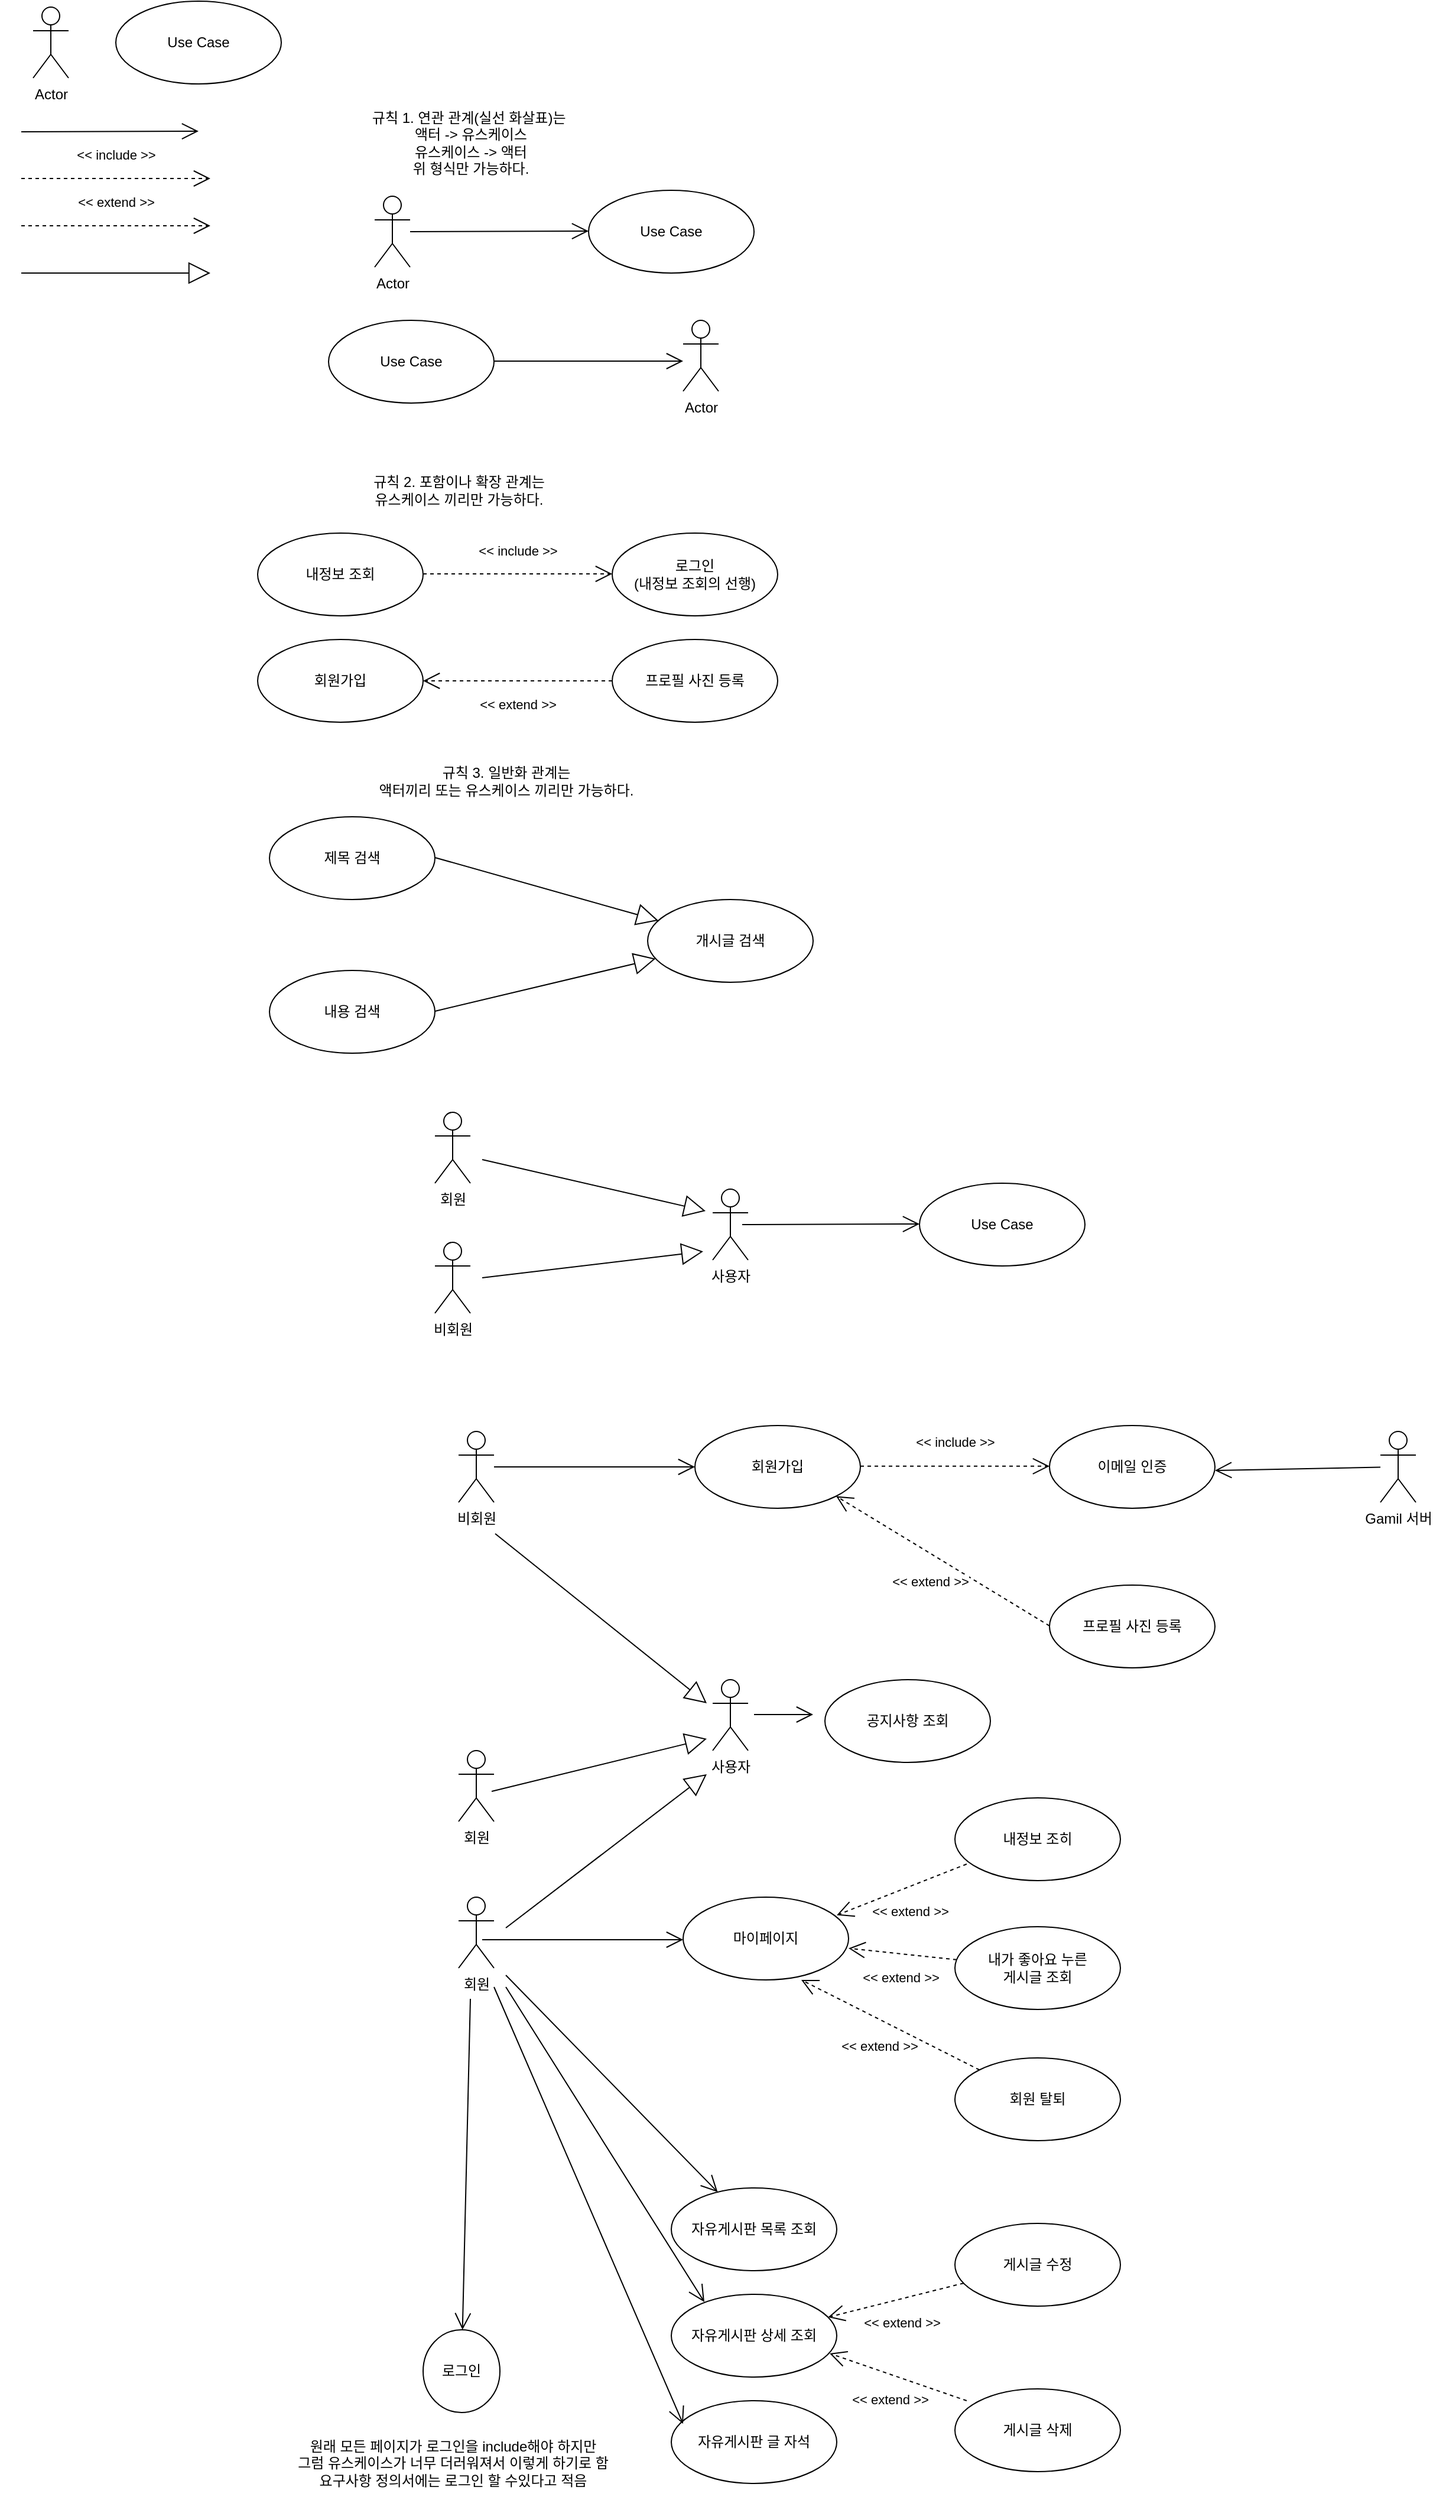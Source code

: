 <mxfile version="21.5.1" type="device">
  <diagram name="페이지-1" id="Vdu65TNva8CZYcfBAgPl">
    <mxGraphModel dx="1333" dy="925" grid="1" gridSize="10" guides="1" tooltips="1" connect="1" arrows="1" fold="1" page="1" pageScale="1" pageWidth="827" pageHeight="1169" math="0" shadow="0">
      <root>
        <mxCell id="0" />
        <mxCell id="1" parent="0" />
        <mxCell id="474z-RxB69pdFy8tJQOy-4" value="Use Case" style="ellipse;whiteSpace=wrap;html=1;" vertex="1" parent="1">
          <mxGeometry x="180" y="90" width="140" height="70" as="geometry" />
        </mxCell>
        <mxCell id="474z-RxB69pdFy8tJQOy-12" value="&amp;lt;&amp;lt; include &amp;gt;&amp;gt;" style="endArrow=open;endSize=12;dashed=1;html=1;rounded=0;" edge="1" parent="1">
          <mxGeometry y="20" width="160" relative="1" as="geometry">
            <mxPoint x="100" y="240" as="sourcePoint" />
            <mxPoint x="260" y="240" as="targetPoint" />
            <mxPoint as="offset" />
          </mxGeometry>
        </mxCell>
        <mxCell id="474z-RxB69pdFy8tJQOy-13" value="&amp;lt;&amp;lt; extend &amp;gt;&amp;gt;" style="endArrow=open;endSize=12;dashed=1;html=1;rounded=0;" edge="1" parent="1">
          <mxGeometry y="20" width="160" relative="1" as="geometry">
            <mxPoint x="100" y="280" as="sourcePoint" />
            <mxPoint x="260" y="280" as="targetPoint" />
            <mxPoint as="offset" />
          </mxGeometry>
        </mxCell>
        <mxCell id="474z-RxB69pdFy8tJQOy-16" value="" style="endArrow=block;endSize=16;endFill=0;html=1;rounded=0;" edge="1" parent="1">
          <mxGeometry y="10" width="160" relative="1" as="geometry">
            <mxPoint x="100" y="320" as="sourcePoint" />
            <mxPoint x="260" y="320" as="targetPoint" />
            <mxPoint as="offset" />
          </mxGeometry>
        </mxCell>
        <mxCell id="474z-RxB69pdFy8tJQOy-17" value="규칙 1. 연관 관계(실선 화살표)는&amp;nbsp;&lt;br&gt;액터 -&amp;gt; 유스케이스&lt;br&gt;유스케이스 -&amp;gt; 액터&lt;br&gt;위 형식만 가능하다." style="text;html=1;align=center;verticalAlign=middle;resizable=0;points=[];autosize=1;strokeColor=none;fillColor=none;" vertex="1" parent="1">
          <mxGeometry x="380" y="175" width="200" height="70" as="geometry" />
        </mxCell>
        <mxCell id="474z-RxB69pdFy8tJQOy-21" value="Actor" style="shape=umlActor;verticalLabelPosition=bottom;verticalAlign=top;html=1;" vertex="1" parent="1">
          <mxGeometry x="399" y="255" width="30" height="60" as="geometry" />
        </mxCell>
        <mxCell id="474z-RxB69pdFy8tJQOy-22" value="Use Case" style="ellipse;whiteSpace=wrap;html=1;" vertex="1" parent="1">
          <mxGeometry x="580" y="250" width="140" height="70" as="geometry" />
        </mxCell>
        <mxCell id="474z-RxB69pdFy8tJQOy-28" value="Use Case" style="ellipse;whiteSpace=wrap;html=1;" vertex="1" parent="1">
          <mxGeometry x="360" y="360" width="140" height="70" as="geometry" />
        </mxCell>
        <mxCell id="474z-RxB69pdFy8tJQOy-32" value="Actor" style="shape=umlActor;verticalLabelPosition=bottom;verticalAlign=top;html=1;" vertex="1" parent="1">
          <mxGeometry x="660" y="360" width="30" height="60" as="geometry" />
        </mxCell>
        <mxCell id="474z-RxB69pdFy8tJQOy-37" value="" style="endArrow=open;endFill=1;endSize=12;html=1;rounded=0;" edge="1" parent="1">
          <mxGeometry width="160" relative="1" as="geometry">
            <mxPoint x="500" y="394.5" as="sourcePoint" />
            <mxPoint x="660" y="394.5" as="targetPoint" />
          </mxGeometry>
        </mxCell>
        <mxCell id="474z-RxB69pdFy8tJQOy-38" value="" style="endArrow=open;endFill=1;endSize=12;html=1;rounded=0;" edge="1" parent="1" source="474z-RxB69pdFy8tJQOy-21">
          <mxGeometry width="160" relative="1" as="geometry">
            <mxPoint x="430" y="285" as="sourcePoint" />
            <mxPoint x="580" y="284.5" as="targetPoint" />
          </mxGeometry>
        </mxCell>
        <mxCell id="474z-RxB69pdFy8tJQOy-39" value="규칙 2. 포함이나 확장 관계는&lt;br&gt;유스케이스 끼리만 가능하다." style="text;html=1;align=center;verticalAlign=middle;resizable=0;points=[];autosize=1;strokeColor=none;fillColor=none;" vertex="1" parent="1">
          <mxGeometry x="380" y="484" width="180" height="40" as="geometry" />
        </mxCell>
        <mxCell id="474z-RxB69pdFy8tJQOy-43" value="내정보 조회" style="ellipse;whiteSpace=wrap;html=1;" vertex="1" parent="1">
          <mxGeometry x="300" y="540" width="140" height="70" as="geometry" />
        </mxCell>
        <mxCell id="474z-RxB69pdFy8tJQOy-44" value="로그인&lt;br&gt;(내정보 조회의 선행)" style="ellipse;whiteSpace=wrap;html=1;" vertex="1" parent="1">
          <mxGeometry x="600" y="540" width="140" height="70" as="geometry" />
        </mxCell>
        <mxCell id="474z-RxB69pdFy8tJQOy-46" value="&amp;lt;&amp;lt; include &amp;gt;&amp;gt;" style="endArrow=open;endSize=12;dashed=1;html=1;rounded=0;" edge="1" parent="1">
          <mxGeometry y="20" width="160" relative="1" as="geometry">
            <mxPoint x="440" y="574.5" as="sourcePoint" />
            <mxPoint x="600" y="574.5" as="targetPoint" />
            <mxPoint as="offset" />
          </mxGeometry>
        </mxCell>
        <mxCell id="474z-RxB69pdFy8tJQOy-47" value="회원가입" style="ellipse;whiteSpace=wrap;html=1;" vertex="1" parent="1">
          <mxGeometry x="300" y="630" width="140" height="70" as="geometry" />
        </mxCell>
        <mxCell id="474z-RxB69pdFy8tJQOy-48" value="프로필 사진 등록" style="ellipse;whiteSpace=wrap;html=1;" vertex="1" parent="1">
          <mxGeometry x="600" y="630" width="140" height="70" as="geometry" />
        </mxCell>
        <mxCell id="474z-RxB69pdFy8tJQOy-53" value="&amp;lt;&amp;lt; extend &amp;gt;&amp;gt;" style="endArrow=open;endSize=12;dashed=1;html=1;rounded=0;exitX=0;exitY=0.5;exitDx=0;exitDy=0;" edge="1" parent="1" source="474z-RxB69pdFy8tJQOy-48">
          <mxGeometry y="20" width="160" relative="1" as="geometry">
            <mxPoint x="590" y="664.5" as="sourcePoint" />
            <mxPoint x="440" y="665" as="targetPoint" />
            <mxPoint as="offset" />
          </mxGeometry>
        </mxCell>
        <mxCell id="474z-RxB69pdFy8tJQOy-55" value="규칙 3. 일반화 관계는&lt;br&gt;액터끼리 또는 유스케이스 끼리만 가능하다." style="text;html=1;align=center;verticalAlign=middle;resizable=0;points=[];autosize=1;strokeColor=none;fillColor=none;" vertex="1" parent="1">
          <mxGeometry x="380" y="730" width="260" height="40" as="geometry" />
        </mxCell>
        <mxCell id="474z-RxB69pdFy8tJQOy-56" value="제목 검색" style="ellipse;whiteSpace=wrap;html=1;" vertex="1" parent="1">
          <mxGeometry x="310" y="780" width="140" height="70" as="geometry" />
        </mxCell>
        <mxCell id="474z-RxB69pdFy8tJQOy-57" value="개시글 검색" style="ellipse;whiteSpace=wrap;html=1;" vertex="1" parent="1">
          <mxGeometry x="630" y="850" width="140" height="70" as="geometry" />
        </mxCell>
        <mxCell id="474z-RxB69pdFy8tJQOy-58" value="내용 검색" style="ellipse;whiteSpace=wrap;html=1;" vertex="1" parent="1">
          <mxGeometry x="310" y="910" width="140" height="70" as="geometry" />
        </mxCell>
        <mxCell id="474z-RxB69pdFy8tJQOy-59" value="" style="endArrow=block;endSize=16;endFill=0;html=1;rounded=0;" edge="1" parent="1" target="474z-RxB69pdFy8tJQOy-57">
          <mxGeometry y="10" width="160" relative="1" as="geometry">
            <mxPoint x="450" y="944.5" as="sourcePoint" />
            <mxPoint x="610" y="944.5" as="targetPoint" />
            <mxPoint as="offset" />
          </mxGeometry>
        </mxCell>
        <mxCell id="474z-RxB69pdFy8tJQOy-60" value="" style="endArrow=block;endSize=16;endFill=0;html=1;rounded=0;" edge="1" parent="1" target="474z-RxB69pdFy8tJQOy-57">
          <mxGeometry y="10" width="160" relative="1" as="geometry">
            <mxPoint x="450" y="814.5" as="sourcePoint" />
            <mxPoint x="637" y="770" as="targetPoint" />
            <mxPoint as="offset" />
          </mxGeometry>
        </mxCell>
        <mxCell id="474z-RxB69pdFy8tJQOy-61" value="회원" style="shape=umlActor;verticalLabelPosition=bottom;verticalAlign=top;html=1;" vertex="1" parent="1">
          <mxGeometry x="450" y="1030" width="30" height="60" as="geometry" />
        </mxCell>
        <mxCell id="474z-RxB69pdFy8tJQOy-64" value="비회원" style="shape=umlActor;verticalLabelPosition=bottom;verticalAlign=top;html=1;" vertex="1" parent="1">
          <mxGeometry x="450" y="1140" width="30" height="60" as="geometry" />
        </mxCell>
        <mxCell id="474z-RxB69pdFy8tJQOy-88" value="" style="endArrow=block;endSize=16;endFill=0;html=1;rounded=0;" edge="1" parent="1">
          <mxGeometry y="10" width="160" relative="1" as="geometry">
            <mxPoint x="490" y="1070" as="sourcePoint" />
            <mxPoint x="679" y="1113.5" as="targetPoint" />
            <mxPoint as="offset" />
          </mxGeometry>
        </mxCell>
        <mxCell id="474z-RxB69pdFy8tJQOy-89" value="" style="endArrow=block;endSize=16;endFill=0;html=1;rounded=0;" edge="1" parent="1">
          <mxGeometry y="10" width="160" relative="1" as="geometry">
            <mxPoint x="490" y="1170" as="sourcePoint" />
            <mxPoint x="677" y="1147.75" as="targetPoint" />
            <mxPoint as="offset" />
          </mxGeometry>
        </mxCell>
        <mxCell id="474z-RxB69pdFy8tJQOy-91" value="Use Case" style="ellipse;whiteSpace=wrap;html=1;" vertex="1" parent="1">
          <mxGeometry x="860" y="1090" width="140" height="70" as="geometry" />
        </mxCell>
        <mxCell id="474z-RxB69pdFy8tJQOy-99" value="사용자" style="shape=umlActor;verticalLabelPosition=bottom;verticalAlign=top;html=1;" vertex="1" parent="1">
          <mxGeometry x="685" y="1095" width="30" height="60" as="geometry" />
        </mxCell>
        <mxCell id="474z-RxB69pdFy8tJQOy-100" value="Actor" style="shape=umlActor;verticalLabelPosition=bottom;verticalAlign=top;html=1;" vertex="1" parent="1">
          <mxGeometry x="110" y="95" width="30" height="60" as="geometry" />
        </mxCell>
        <mxCell id="474z-RxB69pdFy8tJQOy-107" value="" style="endArrow=open;endFill=1;endSize=12;html=1;rounded=0;" edge="1" parent="1">
          <mxGeometry width="160" relative="1" as="geometry">
            <mxPoint x="100" y="200.5" as="sourcePoint" />
            <mxPoint x="250" y="200" as="targetPoint" />
          </mxGeometry>
        </mxCell>
        <mxCell id="474z-RxB69pdFy8tJQOy-108" value="" style="endArrow=open;endFill=1;endSize=12;html=1;rounded=0;" edge="1" parent="1">
          <mxGeometry width="160" relative="1" as="geometry">
            <mxPoint x="710" y="1125" as="sourcePoint" />
            <mxPoint x="860" y="1124.5" as="targetPoint" />
          </mxGeometry>
        </mxCell>
        <mxCell id="474z-RxB69pdFy8tJQOy-109" value="비회원" style="shape=umlActor;verticalLabelPosition=bottom;verticalAlign=top;html=1;" vertex="1" parent="1">
          <mxGeometry x="470" y="1300" width="30" height="60" as="geometry" />
        </mxCell>
        <mxCell id="474z-RxB69pdFy8tJQOy-110" value="" style="endArrow=open;endFill=1;endSize=12;html=1;rounded=0;entryX=0;entryY=0.5;entryDx=0;entryDy=0;" edge="1" parent="1" source="474z-RxB69pdFy8tJQOy-109" target="474z-RxB69pdFy8tJQOy-111">
          <mxGeometry width="160" relative="1" as="geometry">
            <mxPoint x="510" y="1330" as="sourcePoint" />
            <mxPoint x="660" y="1329.5" as="targetPoint" />
          </mxGeometry>
        </mxCell>
        <mxCell id="474z-RxB69pdFy8tJQOy-111" value="회원가입" style="ellipse;whiteSpace=wrap;html=1;" vertex="1" parent="1">
          <mxGeometry x="670" y="1295" width="140" height="70" as="geometry" />
        </mxCell>
        <mxCell id="474z-RxB69pdFy8tJQOy-112" value="&amp;lt;&amp;lt; include &amp;gt;&amp;gt;" style="endArrow=open;endSize=12;dashed=1;html=1;rounded=0;" edge="1" parent="1">
          <mxGeometry y="20" width="160" relative="1" as="geometry">
            <mxPoint x="810" y="1329.41" as="sourcePoint" />
            <mxPoint x="970" y="1329.41" as="targetPoint" />
            <mxPoint as="offset" />
          </mxGeometry>
        </mxCell>
        <mxCell id="474z-RxB69pdFy8tJQOy-113" value="이메일 인증" style="ellipse;whiteSpace=wrap;html=1;" vertex="1" parent="1">
          <mxGeometry x="970" y="1295" width="140" height="70" as="geometry" />
        </mxCell>
        <mxCell id="474z-RxB69pdFy8tJQOy-114" value="Gamil 서버" style="shape=umlActor;verticalLabelPosition=bottom;verticalAlign=top;html=1;" vertex="1" parent="1">
          <mxGeometry x="1250" y="1300" width="30" height="60" as="geometry" />
        </mxCell>
        <mxCell id="474z-RxB69pdFy8tJQOy-115" value="" style="endArrow=open;endFill=1;endSize=12;html=1;rounded=0;" edge="1" parent="1" source="474z-RxB69pdFy8tJQOy-114">
          <mxGeometry width="160" relative="1" as="geometry">
            <mxPoint x="1340" y="1327" as="sourcePoint" />
            <mxPoint x="1110" y="1333" as="targetPoint" />
          </mxGeometry>
        </mxCell>
        <mxCell id="474z-RxB69pdFy8tJQOy-117" value="프로필 사진 등록" style="ellipse;whiteSpace=wrap;html=1;" vertex="1" parent="1">
          <mxGeometry x="970" y="1430" width="140" height="70" as="geometry" />
        </mxCell>
        <mxCell id="474z-RxB69pdFy8tJQOy-118" value="&amp;lt;&amp;lt; extend &amp;gt;&amp;gt;" style="endArrow=open;endSize=12;dashed=1;html=1;rounded=0;exitX=0;exitY=0.5;exitDx=0;exitDy=0;entryX=1;entryY=1;entryDx=0;entryDy=0;" edge="1" parent="1" target="474z-RxB69pdFy8tJQOy-111">
          <mxGeometry y="20" width="160" relative="1" as="geometry">
            <mxPoint x="970" y="1464.5" as="sourcePoint" />
            <mxPoint x="810" y="1464.5" as="targetPoint" />
            <mxPoint as="offset" />
          </mxGeometry>
        </mxCell>
        <mxCell id="474z-RxB69pdFy8tJQOy-119" value="회원" style="shape=umlActor;verticalLabelPosition=bottom;verticalAlign=top;html=1;" vertex="1" parent="1">
          <mxGeometry x="470" y="1694" width="30" height="60" as="geometry" />
        </mxCell>
        <mxCell id="474z-RxB69pdFy8tJQOy-120" value="사용자" style="shape=umlActor;verticalLabelPosition=bottom;verticalAlign=top;html=1;" vertex="1" parent="1">
          <mxGeometry x="685" y="1510" width="30" height="60" as="geometry" />
        </mxCell>
        <mxCell id="474z-RxB69pdFy8tJQOy-121" value="" style="endArrow=block;endSize=16;endFill=0;html=1;rounded=0;" edge="1" parent="1">
          <mxGeometry y="10" width="160" relative="1" as="geometry">
            <mxPoint x="498" y="1604.5" as="sourcePoint" />
            <mxPoint x="680" y="1560" as="targetPoint" />
            <mxPoint as="offset" />
          </mxGeometry>
        </mxCell>
        <mxCell id="474z-RxB69pdFy8tJQOy-122" value="" style="endArrow=block;endSize=16;endFill=0;html=1;rounded=0;" edge="1" parent="1">
          <mxGeometry y="10" width="160" relative="1" as="geometry">
            <mxPoint x="501" y="1386.5" as="sourcePoint" />
            <mxPoint x="680" y="1530" as="targetPoint" />
            <mxPoint as="offset" />
          </mxGeometry>
        </mxCell>
        <mxCell id="474z-RxB69pdFy8tJQOy-123" value="공지사항 조회" style="ellipse;whiteSpace=wrap;html=1;" vertex="1" parent="1">
          <mxGeometry x="780" y="1510" width="140" height="70" as="geometry" />
        </mxCell>
        <mxCell id="474z-RxB69pdFy8tJQOy-124" value="" style="endArrow=open;endFill=1;endSize=12;html=1;rounded=0;" edge="1" parent="1">
          <mxGeometry width="160" relative="1" as="geometry">
            <mxPoint x="720" y="1539.5" as="sourcePoint" />
            <mxPoint x="770" y="1539.5" as="targetPoint" />
          </mxGeometry>
        </mxCell>
        <mxCell id="474z-RxB69pdFy8tJQOy-126" value="회원" style="shape=umlActor;verticalLabelPosition=bottom;verticalAlign=top;html=1;" vertex="1" parent="1">
          <mxGeometry x="470" y="1570" width="30" height="60" as="geometry" />
        </mxCell>
        <mxCell id="474z-RxB69pdFy8tJQOy-127" value="" style="endArrow=block;endSize=16;endFill=0;html=1;rounded=0;" edge="1" parent="1">
          <mxGeometry y="10" width="160" relative="1" as="geometry">
            <mxPoint x="510" y="1720" as="sourcePoint" />
            <mxPoint x="680" y="1590" as="targetPoint" />
            <mxPoint as="offset" />
          </mxGeometry>
        </mxCell>
        <mxCell id="474z-RxB69pdFy8tJQOy-132" value="" style="endArrow=open;endFill=1;endSize=12;html=1;rounded=0;entryX=0;entryY=0.5;entryDx=0;entryDy=0;" edge="1" parent="1">
          <mxGeometry width="160" relative="1" as="geometry">
            <mxPoint x="490" y="1730" as="sourcePoint" />
            <mxPoint x="660" y="1730" as="targetPoint" />
          </mxGeometry>
        </mxCell>
        <mxCell id="474z-RxB69pdFy8tJQOy-133" value="마이페이지" style="ellipse;whiteSpace=wrap;html=1;" vertex="1" parent="1">
          <mxGeometry x="660" y="1694" width="140" height="70" as="geometry" />
        </mxCell>
        <mxCell id="474z-RxB69pdFy8tJQOy-134" value="내정보 조히" style="ellipse;whiteSpace=wrap;html=1;" vertex="1" parent="1">
          <mxGeometry x="890" y="1610" width="140" height="70" as="geometry" />
        </mxCell>
        <mxCell id="474z-RxB69pdFy8tJQOy-136" value="내가 좋아요 누른&lt;br&gt;게시글 조회" style="ellipse;whiteSpace=wrap;html=1;" vertex="1" parent="1">
          <mxGeometry x="890" y="1719" width="140" height="70" as="geometry" />
        </mxCell>
        <mxCell id="474z-RxB69pdFy8tJQOy-137" value="회원 탈퇴" style="ellipse;whiteSpace=wrap;html=1;" vertex="1" parent="1">
          <mxGeometry x="890" y="1830" width="140" height="70" as="geometry" />
        </mxCell>
        <mxCell id="474z-RxB69pdFy8tJQOy-141" value="&amp;lt;&amp;lt; extend &amp;gt;&amp;gt;" style="endArrow=open;endSize=12;dashed=1;html=1;rounded=0;entryX=1;entryY=1;entryDx=0;entryDy=0;exitX=0.071;exitY=0.8;exitDx=0;exitDy=0;exitPerimeter=0;" edge="1" parent="1" source="474z-RxB69pdFy8tJQOy-134">
          <mxGeometry y="20" width="160" relative="1" as="geometry">
            <mxPoint x="1000" y="1610" as="sourcePoint" />
            <mxPoint x="790" y="1709.25" as="targetPoint" />
            <mxPoint as="offset" />
          </mxGeometry>
        </mxCell>
        <mxCell id="474z-RxB69pdFy8tJQOy-142" value="&amp;lt;&amp;lt; extend &amp;gt;&amp;gt;" style="endArrow=open;endSize=12;dashed=1;html=1;rounded=0;entryX=1;entryY=1;entryDx=0;entryDy=0;" edge="1" parent="1" source="474z-RxB69pdFy8tJQOy-136">
          <mxGeometry y="20" width="160" relative="1" as="geometry">
            <mxPoint x="910" y="1694" as="sourcePoint" />
            <mxPoint x="800" y="1737.25" as="targetPoint" />
            <mxPoint as="offset" />
          </mxGeometry>
        </mxCell>
        <mxCell id="474z-RxB69pdFy8tJQOy-143" value="&amp;lt;&amp;lt; extend &amp;gt;&amp;gt;" style="endArrow=open;endSize=12;dashed=1;html=1;rounded=0;entryX=1;entryY=1;entryDx=0;entryDy=0;" edge="1" parent="1" source="474z-RxB69pdFy8tJQOy-137">
          <mxGeometry y="20" width="160" relative="1" as="geometry">
            <mxPoint x="851" y="1773.75" as="sourcePoint" />
            <mxPoint x="760" y="1764" as="targetPoint" />
            <mxPoint as="offset" />
          </mxGeometry>
        </mxCell>
        <mxCell id="474z-RxB69pdFy8tJQOy-144" value="자유게시판 목록 조회&lt;br&gt;" style="ellipse;whiteSpace=wrap;html=1;" vertex="1" parent="1">
          <mxGeometry x="650" y="1940" width="140" height="70" as="geometry" />
        </mxCell>
        <mxCell id="474z-RxB69pdFy8tJQOy-145" value="" style="endArrow=open;endFill=1;endSize=12;html=1;rounded=0;" edge="1" parent="1" target="474z-RxB69pdFy8tJQOy-144">
          <mxGeometry width="160" relative="1" as="geometry">
            <mxPoint x="510" y="1760" as="sourcePoint" />
            <mxPoint x="650" y="1770" as="targetPoint" />
          </mxGeometry>
        </mxCell>
        <mxCell id="474z-RxB69pdFy8tJQOy-146" value="자유게시판 상세 조회" style="ellipse;whiteSpace=wrap;html=1;" vertex="1" parent="1">
          <mxGeometry x="650" y="2030" width="140" height="70" as="geometry" />
        </mxCell>
        <mxCell id="474z-RxB69pdFy8tJQOy-147" value="자유게시판 글 자석" style="ellipse;whiteSpace=wrap;html=1;" vertex="1" parent="1">
          <mxGeometry x="650" y="2120" width="140" height="70" as="geometry" />
        </mxCell>
        <mxCell id="474z-RxB69pdFy8tJQOy-148" value="" style="endArrow=open;endFill=1;endSize=12;html=1;rounded=0;entryX=0.2;entryY=0.093;entryDx=0;entryDy=0;entryPerimeter=0;" edge="1" parent="1" target="474z-RxB69pdFy8tJQOy-146">
          <mxGeometry width="160" relative="1" as="geometry">
            <mxPoint x="510" y="1770" as="sourcePoint" />
            <mxPoint x="660" y="2075" as="targetPoint" />
          </mxGeometry>
        </mxCell>
        <mxCell id="474z-RxB69pdFy8tJQOy-149" value="" style="endArrow=open;endFill=1;endSize=12;html=1;rounded=0;entryX=0.071;entryY=0.279;entryDx=0;entryDy=0;entryPerimeter=0;" edge="1" parent="1" target="474z-RxB69pdFy8tJQOy-147">
          <mxGeometry width="160" relative="1" as="geometry">
            <mxPoint x="500" y="1770" as="sourcePoint" />
            <mxPoint x="655" y="2172.5" as="targetPoint" />
          </mxGeometry>
        </mxCell>
        <mxCell id="474z-RxB69pdFy8tJQOy-151" value="게시글 수정" style="ellipse;whiteSpace=wrap;html=1;" vertex="1" parent="1">
          <mxGeometry x="890" y="1970" width="140" height="70" as="geometry" />
        </mxCell>
        <mxCell id="474z-RxB69pdFy8tJQOy-152" value="게시글 삭제" style="ellipse;whiteSpace=wrap;html=1;" vertex="1" parent="1">
          <mxGeometry x="890" y="2110" width="140" height="70" as="geometry" />
        </mxCell>
        <mxCell id="474z-RxB69pdFy8tJQOy-154" value="&amp;lt;&amp;lt; extend &amp;gt;&amp;gt;" style="endArrow=open;endSize=12;dashed=1;html=1;rounded=0;" edge="1" parent="1" source="474z-RxB69pdFy8tJQOy-151" target="474z-RxB69pdFy8tJQOy-146">
          <mxGeometry y="20" width="160" relative="1" as="geometry">
            <mxPoint x="900" y="1926.75" as="sourcePoint" />
            <mxPoint x="790" y="1970" as="targetPoint" />
            <mxPoint as="offset" />
          </mxGeometry>
        </mxCell>
        <mxCell id="474z-RxB69pdFy8tJQOy-155" value="&amp;lt;&amp;lt; extend &amp;gt;&amp;gt;" style="endArrow=open;endSize=12;dashed=1;html=1;rounded=0;exitX=0.071;exitY=0.143;exitDx=0;exitDy=0;exitPerimeter=0;" edge="1" parent="1" source="474z-RxB69pdFy8tJQOy-152">
          <mxGeometry y="20" width="160" relative="1" as="geometry">
            <mxPoint x="890" y="2052" as="sourcePoint" />
            <mxPoint x="784" y="2080" as="targetPoint" />
            <mxPoint as="offset" />
          </mxGeometry>
        </mxCell>
        <mxCell id="474z-RxB69pdFy8tJQOy-156" value="로그인" style="ellipse;whiteSpace=wrap;html=1;" vertex="1" parent="1">
          <mxGeometry x="440" y="2060" width="65" height="70" as="geometry" />
        </mxCell>
        <mxCell id="474z-RxB69pdFy8tJQOy-158" value="" style="endArrow=open;endFill=1;endSize=12;html=1;rounded=0;" edge="1" parent="1" target="474z-RxB69pdFy8tJQOy-156">
          <mxGeometry width="160" relative="1" as="geometry">
            <mxPoint x="480" y="1780" as="sourcePoint" />
            <mxPoint x="640" y="1780" as="targetPoint" />
          </mxGeometry>
        </mxCell>
        <mxCell id="474z-RxB69pdFy8tJQOy-159" value="원래 모든 페이지가 로그인을 include해야 하지만&lt;br&gt;그럼 유스케이스가 너무 더러워져서 이렇게 하기로 함&lt;br&gt;요구사항 정의서에는 로그인 할 수있다고 적음" style="text;html=1;align=center;verticalAlign=middle;resizable=0;points=[];autosize=1;strokeColor=none;fillColor=none;" vertex="1" parent="1">
          <mxGeometry x="310" y="2143" width="310" height="60" as="geometry" />
        </mxCell>
      </root>
    </mxGraphModel>
  </diagram>
</mxfile>
